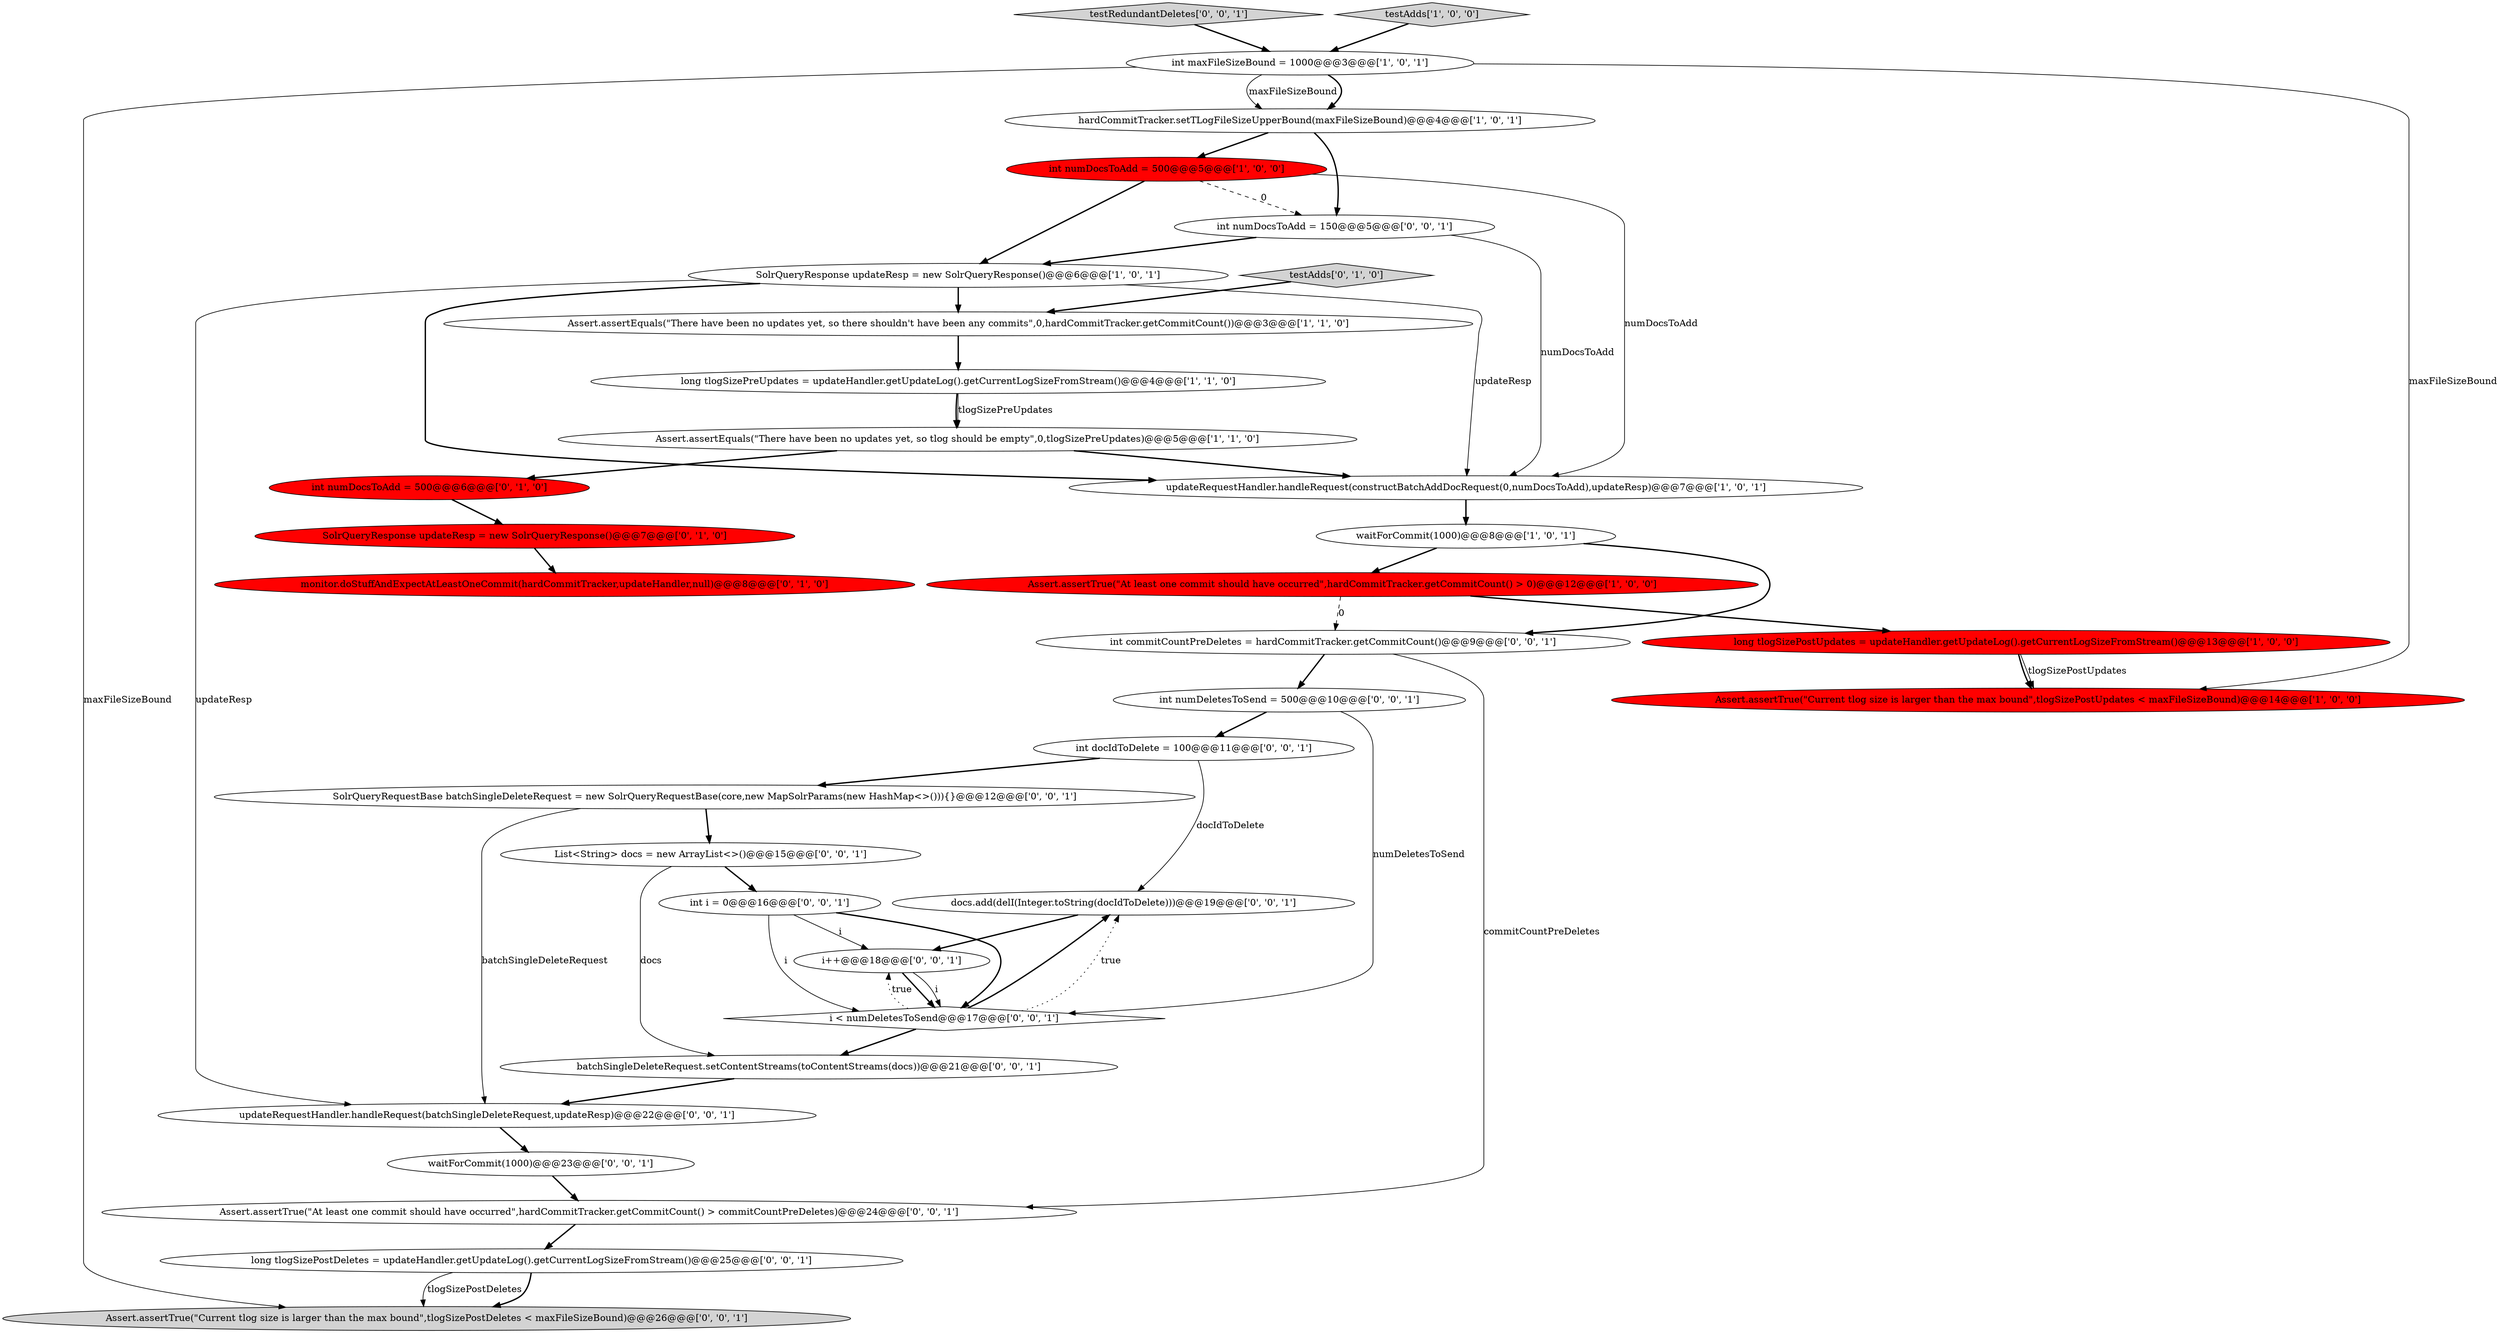 digraph {
4 [style = filled, label = "long tlogSizePostUpdates = updateHandler.getUpdateLog().getCurrentLogSizeFromStream()@@@13@@@['1', '0', '0']", fillcolor = red, shape = ellipse image = "AAA1AAABBB1BBB"];
19 [style = filled, label = "batchSingleDeleteRequest.setContentStreams(toContentStreams(docs))@@@21@@@['0', '0', '1']", fillcolor = white, shape = ellipse image = "AAA0AAABBB3BBB"];
18 [style = filled, label = "i++@@@18@@@['0', '0', '1']", fillcolor = white, shape = ellipse image = "AAA0AAABBB3BBB"];
20 [style = filled, label = "int docIdToDelete = 100@@@11@@@['0', '0', '1']", fillcolor = white, shape = ellipse image = "AAA0AAABBB3BBB"];
30 [style = filled, label = "int i = 0@@@16@@@['0', '0', '1']", fillcolor = white, shape = ellipse image = "AAA0AAABBB3BBB"];
21 [style = filled, label = "int commitCountPreDeletes = hardCommitTracker.getCommitCount()@@@9@@@['0', '0', '1']", fillcolor = white, shape = ellipse image = "AAA0AAABBB3BBB"];
27 [style = filled, label = "int numDeletesToSend = 500@@@10@@@['0', '0', '1']", fillcolor = white, shape = ellipse image = "AAA0AAABBB3BBB"];
9 [style = filled, label = "Assert.assertTrue(\"At least one commit should have occurred\",hardCommitTracker.getCommitCount() > 0)@@@12@@@['1', '0', '0']", fillcolor = red, shape = ellipse image = "AAA1AAABBB1BBB"];
33 [style = filled, label = "docs.add(delI(Integer.toString(docIdToDelete)))@@@19@@@['0', '0', '1']", fillcolor = white, shape = ellipse image = "AAA0AAABBB3BBB"];
12 [style = filled, label = "SolrQueryResponse updateResp = new SolrQueryResponse()@@@6@@@['1', '0', '1']", fillcolor = white, shape = ellipse image = "AAA0AAABBB1BBB"];
10 [style = filled, label = "long tlogSizePreUpdates = updateHandler.getUpdateLog().getCurrentLogSizeFromStream()@@@4@@@['1', '1', '0']", fillcolor = white, shape = ellipse image = "AAA0AAABBB1BBB"];
16 [style = filled, label = "testAdds['0', '1', '0']", fillcolor = lightgray, shape = diamond image = "AAA0AAABBB2BBB"];
7 [style = filled, label = "Assert.assertEquals(\"There have been no updates yet, so tlog should be empty\",0,tlogSizePreUpdates)@@@5@@@['1', '1', '0']", fillcolor = white, shape = ellipse image = "AAA0AAABBB1BBB"];
2 [style = filled, label = "updateRequestHandler.handleRequest(constructBatchAddDocRequest(0,numDocsToAdd),updateResp)@@@7@@@['1', '0', '1']", fillcolor = white, shape = ellipse image = "AAA0AAABBB1BBB"];
3 [style = filled, label = "Assert.assertTrue(\"Current tlog size is larger than the max bound\",tlogSizePostUpdates < maxFileSizeBound)@@@14@@@['1', '0', '0']", fillcolor = red, shape = ellipse image = "AAA1AAABBB1BBB"];
6 [style = filled, label = "Assert.assertEquals(\"There have been no updates yet, so there shouldn't have been any commits\",0,hardCommitTracker.getCommitCount())@@@3@@@['1', '1', '0']", fillcolor = white, shape = ellipse image = "AAA0AAABBB1BBB"];
22 [style = filled, label = "Assert.assertTrue(\"Current tlog size is larger than the max bound\",tlogSizePostDeletes < maxFileSizeBound)@@@26@@@['0', '0', '1']", fillcolor = lightgray, shape = ellipse image = "AAA0AAABBB3BBB"];
15 [style = filled, label = "int numDocsToAdd = 500@@@6@@@['0', '1', '0']", fillcolor = red, shape = ellipse image = "AAA1AAABBB2BBB"];
14 [style = filled, label = "monitor.doStuffAndExpectAtLeastOneCommit(hardCommitTracker,updateHandler,null)@@@8@@@['0', '1', '0']", fillcolor = red, shape = ellipse image = "AAA1AAABBB2BBB"];
25 [style = filled, label = "SolrQueryRequestBase batchSingleDeleteRequest = new SolrQueryRequestBase(core,new MapSolrParams(new HashMap<>())){}@@@12@@@['0', '0', '1']", fillcolor = white, shape = ellipse image = "AAA0AAABBB3BBB"];
23 [style = filled, label = "testRedundantDeletes['0', '0', '1']", fillcolor = lightgray, shape = diamond image = "AAA0AAABBB3BBB"];
8 [style = filled, label = "int maxFileSizeBound = 1000@@@3@@@['1', '0', '1']", fillcolor = white, shape = ellipse image = "AAA0AAABBB1BBB"];
31 [style = filled, label = "Assert.assertTrue(\"At least one commit should have occurred\",hardCommitTracker.getCommitCount() > commitCountPreDeletes)@@@24@@@['0', '0', '1']", fillcolor = white, shape = ellipse image = "AAA0AAABBB3BBB"];
0 [style = filled, label = "testAdds['1', '0', '0']", fillcolor = lightgray, shape = diamond image = "AAA0AAABBB1BBB"];
1 [style = filled, label = "waitForCommit(1000)@@@8@@@['1', '0', '1']", fillcolor = white, shape = ellipse image = "AAA0AAABBB1BBB"];
13 [style = filled, label = "SolrQueryResponse updateResp = new SolrQueryResponse()@@@7@@@['0', '1', '0']", fillcolor = red, shape = ellipse image = "AAA1AAABBB2BBB"];
32 [style = filled, label = "List<String> docs = new ArrayList<>()@@@15@@@['0', '0', '1']", fillcolor = white, shape = ellipse image = "AAA0AAABBB3BBB"];
28 [style = filled, label = "int numDocsToAdd = 150@@@5@@@['0', '0', '1']", fillcolor = white, shape = ellipse image = "AAA0AAABBB3BBB"];
5 [style = filled, label = "hardCommitTracker.setTLogFileSizeUpperBound(maxFileSizeBound)@@@4@@@['1', '0', '1']", fillcolor = white, shape = ellipse image = "AAA0AAABBB1BBB"];
29 [style = filled, label = "long tlogSizePostDeletes = updateHandler.getUpdateLog().getCurrentLogSizeFromStream()@@@25@@@['0', '0', '1']", fillcolor = white, shape = ellipse image = "AAA0AAABBB3BBB"];
11 [style = filled, label = "int numDocsToAdd = 500@@@5@@@['1', '0', '0']", fillcolor = red, shape = ellipse image = "AAA1AAABBB1BBB"];
24 [style = filled, label = "i < numDeletesToSend@@@17@@@['0', '0', '1']", fillcolor = white, shape = diamond image = "AAA0AAABBB3BBB"];
26 [style = filled, label = "waitForCommit(1000)@@@23@@@['0', '0', '1']", fillcolor = white, shape = ellipse image = "AAA0AAABBB3BBB"];
17 [style = filled, label = "updateRequestHandler.handleRequest(batchSingleDeleteRequest,updateResp)@@@22@@@['0', '0', '1']", fillcolor = white, shape = ellipse image = "AAA0AAABBB3BBB"];
4->3 [style = bold, label=""];
30->24 [style = bold, label=""];
15->13 [style = bold, label=""];
18->24 [style = bold, label=""];
17->26 [style = bold, label=""];
24->19 [style = bold, label=""];
21->27 [style = bold, label=""];
2->1 [style = bold, label=""];
16->6 [style = bold, label=""];
9->4 [style = bold, label=""];
18->24 [style = solid, label="i"];
25->32 [style = bold, label=""];
4->3 [style = solid, label="tlogSizePostUpdates"];
31->29 [style = bold, label=""];
8->3 [style = solid, label="maxFileSizeBound"];
11->12 [style = bold, label=""];
24->33 [style = dotted, label="true"];
20->33 [style = solid, label="docIdToDelete"];
19->17 [style = bold, label=""];
28->12 [style = bold, label=""];
23->8 [style = bold, label=""];
5->28 [style = bold, label=""];
32->30 [style = bold, label=""];
25->17 [style = solid, label="batchSingleDeleteRequest"];
29->22 [style = solid, label="tlogSizePostDeletes"];
12->6 [style = bold, label=""];
10->7 [style = bold, label=""];
20->25 [style = bold, label=""];
12->17 [style = solid, label="updateResp"];
1->9 [style = bold, label=""];
12->2 [style = solid, label="updateResp"];
21->31 [style = solid, label="commitCountPreDeletes"];
24->33 [style = bold, label=""];
11->2 [style = solid, label="numDocsToAdd"];
30->18 [style = solid, label="i"];
11->28 [style = dashed, label="0"];
12->2 [style = bold, label=""];
26->31 [style = bold, label=""];
27->24 [style = solid, label="numDeletesToSend"];
8->5 [style = bold, label=""];
33->18 [style = bold, label=""];
8->22 [style = solid, label="maxFileSizeBound"];
9->21 [style = dashed, label="0"];
7->2 [style = bold, label=""];
1->21 [style = bold, label=""];
6->10 [style = bold, label=""];
0->8 [style = bold, label=""];
10->7 [style = solid, label="tlogSizePreUpdates"];
28->2 [style = solid, label="numDocsToAdd"];
7->15 [style = bold, label=""];
5->11 [style = bold, label=""];
29->22 [style = bold, label=""];
8->5 [style = solid, label="maxFileSizeBound"];
30->24 [style = solid, label="i"];
13->14 [style = bold, label=""];
27->20 [style = bold, label=""];
24->18 [style = dotted, label="true"];
32->19 [style = solid, label="docs"];
}
